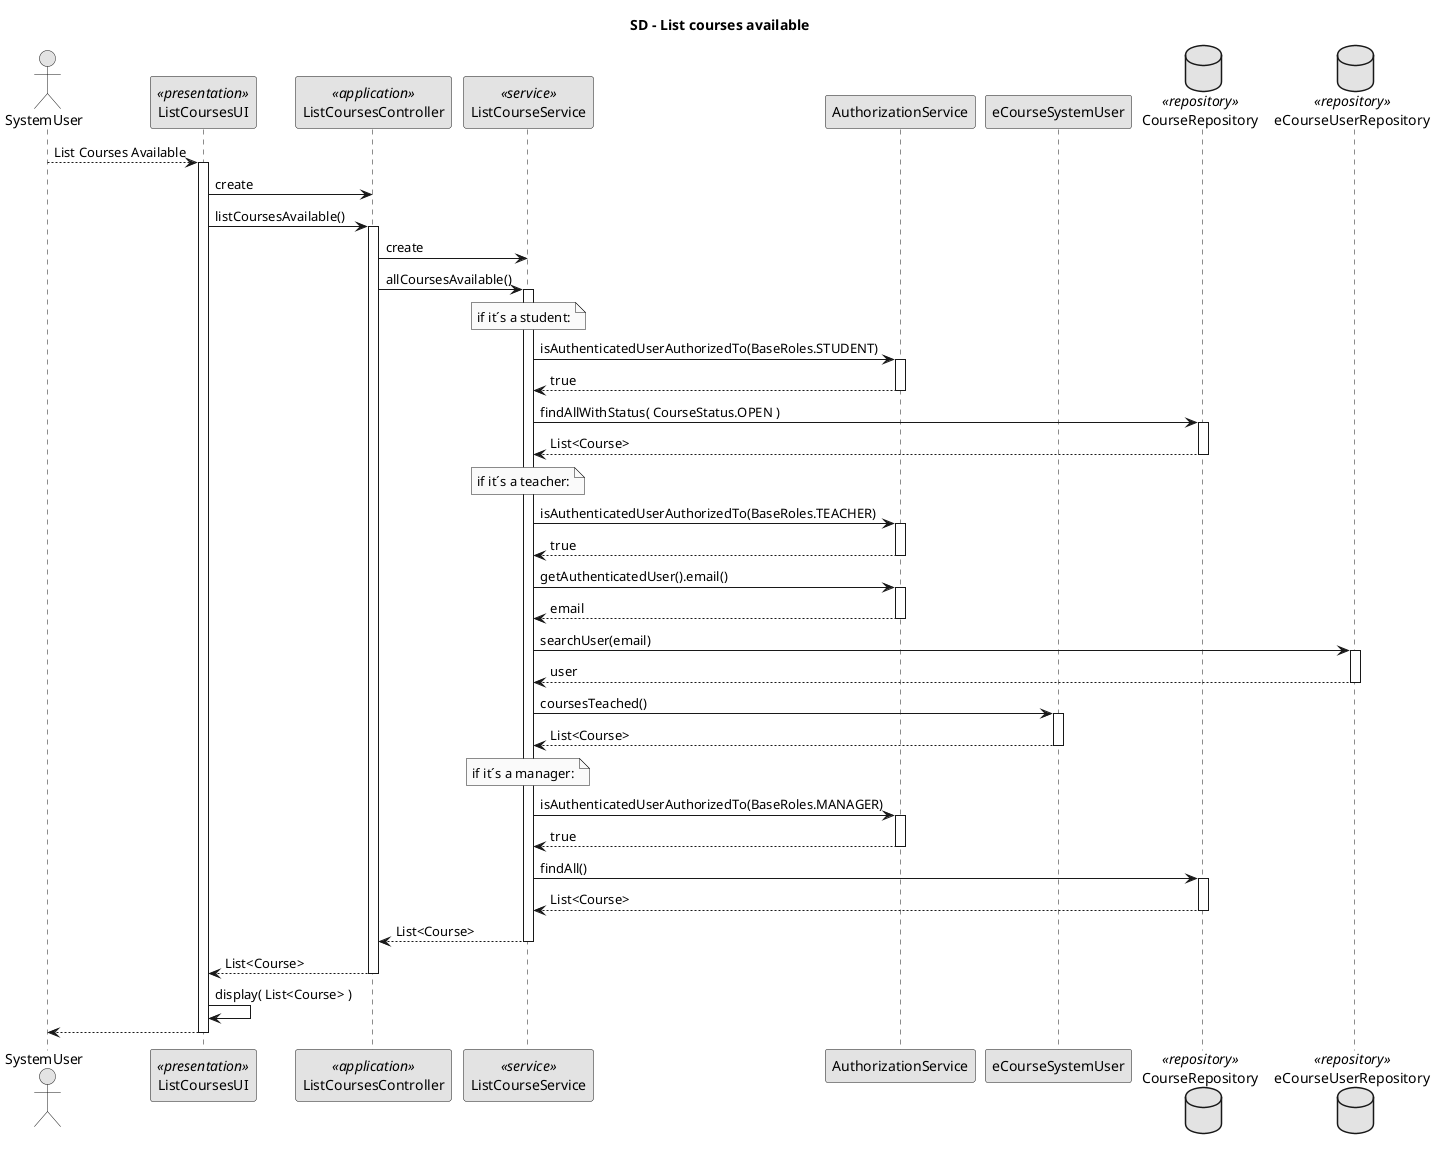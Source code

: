 @startuml
'http://plantuml.com/skinparam.html
skinparam monochrome true
skinparam packageStyle rect

title SD - List courses available

actor SystemUser as Actor
participant ListCoursesUI as UI <<presentation>>
participant ListCoursesController as Controller <<application>>
participant ListCourseService as SRV <<service>>
participant AuthorizationService as AUTHZ
participant eCourseSystemUser as USR


database CourseRepository as Repository <<repository>>
database eCourseUserRepository as UsrRepo <<repository>>

Actor --> UI: List Courses Available
activate UI
UI -> Controller: create

UI -> Controller: listCoursesAvailable()
    activate Controller


    Controller -> SRV : create
    Controller -> SRV : allCoursesAvailable()
        activate SRV




        note over SRV
         if it´s a student:
        end note
        SRV-> AUTHZ : isAuthenticatedUserAuthorizedTo(BaseRoles.STUDENT)
            activate AUTHZ
            AUTHZ --> SRV : true
            deactivate AUTHZ
        SRV -> Repository : findAllWithStatus( CourseStatus.OPEN )
            activate Repository
            Repository --> SRV : List<Course>
            deactivate Repository


        note over SRV
         if it´s a teacher:
        end note
        SRV-> AUTHZ : isAuthenticatedUserAuthorizedTo(BaseRoles.TEACHER)
                    activate AUTHZ
                    AUTHZ --> SRV : true
                    deactivate AUTHZ

        SRV -> AUTHZ : getAuthenticatedUser().email()
            activate AUTHZ
            AUTHZ --> SRV : email
            deactivate AUTHZ
        SRV -> UsrRepo : searchUser(email)
            activate UsrRepo
            UsrRepo --> SRV : user
            deactivate UsrRepo
        SRV -> USR : coursesTeached()
            activate USR
            USR --> SRV: List<Course>
            deactivate USR


        note over SRV
         if it´s a manager:
        end note
        SRV-> AUTHZ : isAuthenticatedUserAuthorizedTo(BaseRoles.MANAGER)
                    activate AUTHZ
                    AUTHZ --> SRV : true
                    deactivate AUTHZ
        SRV -> Repository : findAll()
            activate Repository
            Repository --> SRV : List<Course>
            deactivate Repository

        SRV --> Controller : List<Course>
        deactivate SRV
    Controller -->UI: List<Course>
    deactivate Controller
UI -> UI :  display( List<Course> )
UI-->Actor
deactivate UI
@enduml
